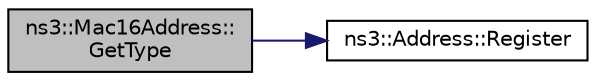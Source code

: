 digraph "ns3::Mac16Address::GetType"
{
 // LATEX_PDF_SIZE
  edge [fontname="Helvetica",fontsize="10",labelfontname="Helvetica",labelfontsize="10"];
  node [fontname="Helvetica",fontsize="10",shape=record];
  rankdir="LR";
  Node1 [label="ns3::Mac16Address::\lGetType",height=0.2,width=0.4,color="black", fillcolor="grey75", style="filled", fontcolor="black",tooltip="Return the Type of address."];
  Node1 -> Node2 [color="midnightblue",fontsize="10",style="solid",fontname="Helvetica"];
  Node2 [label="ns3::Address::Register",height=0.2,width=0.4,color="black", fillcolor="white", style="filled",URL="$classns3_1_1_address.html#a75d239c79bb3c39d64a8db4f2d3d9b20",tooltip="Allocate a new type id for a new type of address."];
}
